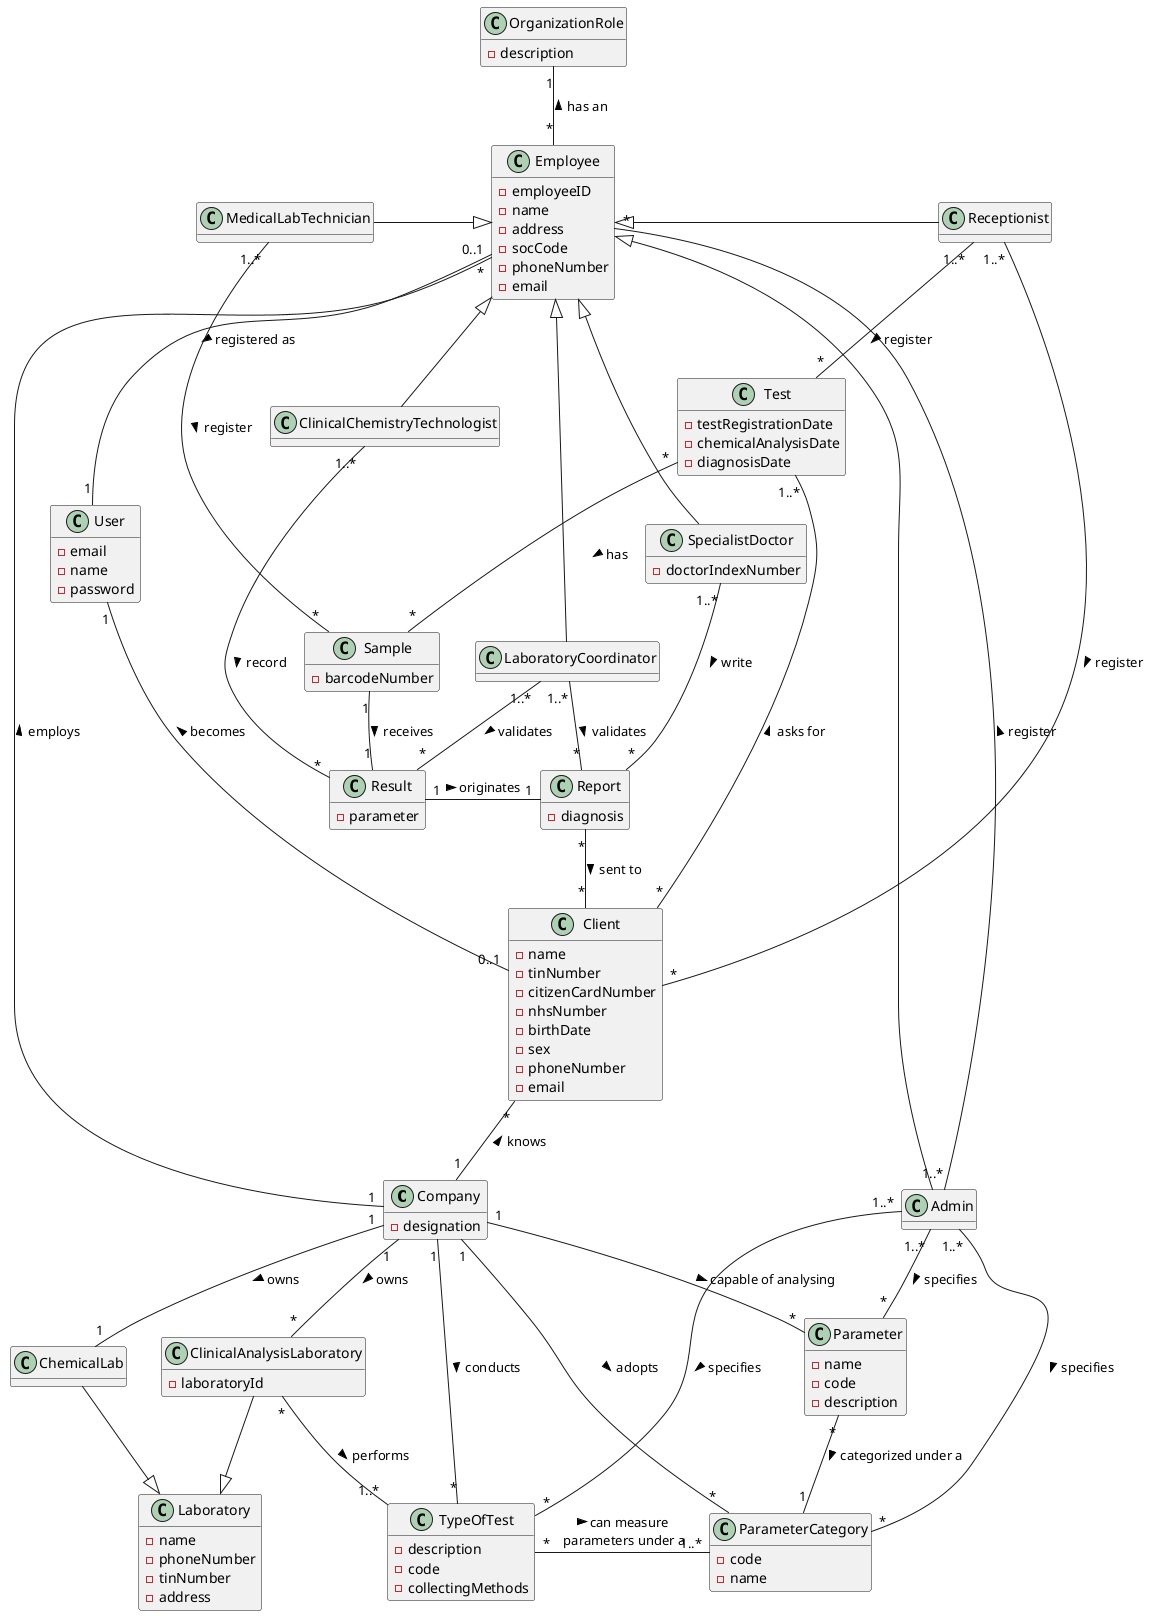 @startuml

hide methods


class Company{
 -designation
}

class Client{
 -name
 -tinNumber
 -citizenCardNumber
 -nhsNumber
 -birthDate
 -sex
 -phoneNumber
 -email
}

class Employee{
 -employeeID
 -name
 -address
 -socCode
 -phoneNumber
 -email
}

class Report{
 -diagnosis
}

class Result{
 -parameter
}

class Parameter{
 -name
 -code
 -description
}

class ParameterCategory{
 -code
 -name
}

class TypeOfTest{
 -description
 -code
 -collectingMethods
}

class Laboratory{
 -name
 -phoneNumber
 -tinNumber
 -address
}

class ClinicalAnalysisLaboratory {
 -laboratoryId
}

class SpecialistDoctor {
 -doctorIndexNumber
}

class Sample {
 -barcodeNumber
}

class Test {
 -testRegistrationDate
 -chemicalAnalysisDate
 -diagnosisDate
}

class ChemicalLab {
}

class User {
 -email
 -name
 -password
}

class OrganizationRole {
 -description
}

Company"1" -up- "*"Client : "> knows"
Company"1" -left- "*"Employee : "> employs"
Company"1" -- "1"ChemicalLab : "> owns"
Employee <|-- SpecialistDoctor
ChemicalLab --|> Laboratory
ClinicalAnalysisLaboratory -|> Laboratory
Employee"0..1" -- "1"User : "> registered as"
TypeOfTest"*" -right- "1..*"ParameterCategory : "> can measure \n parameters under a"
Parameter"*" -- "1"ParameterCategory : "> categorized under a"
Employee"*" -up- "1"OrganizationRole : "> has an"
Company"1" -- "*"ClinicalAnalysisLaboratory : "> owns"
ClinicalAnalysisLaboratory"*" -- "1..*"TypeOfTest : "> performs"
Company"1" - "*"TypeOfTest : "> conducts"
Sample"1" -- "1"Result : "> receives"
Result"1" - "1"Report : "> originates"
Report"*" -- "*"Client : "> sent to"
Client"0..1" -up- "1"User : "> becomes"
Employee <|-- Admin
Admin"1..*" -- "*"ParameterCategory : "> specifies"
Company"1" -- "*"ParameterCategory : "> adopts"
Admin"1..*" -- "*"TypeOfTest : "> specifies"
Admin"1..*" -- "*"Parameter : "> specifies"
Admin"1..*" -- "*"Employee : "> register"
Employee <|- Receptionist
Receptionist"1..*" -- "*"Test : "> register"
Receptionist"1..*" -- "*"Client : "> register"

Test"*" -- "*"Sample : "> has"

Client"*" -left- "1..*"Test : "> asks for"

Employee <|-left- MedicalLabTechnician
MedicalLabTechnician"1..*" -- "*"Sample : "> register"

Employee <|-- ClinicalChemistryTechnologist
ClinicalChemistryTechnologist"1..*" -- "*"Result : "> record"

SpecialistDoctor"1..*" -- "*"Report : "> write"
Company"1" -- "*"Parameter : "> capable of analysing"
Employee <|- LaboratoryCoordinator
LaboratoryCoordinator"1..*" -- "*"Report : "> validates"
LaboratoryCoordinator"1..*" -- "*"Result : "> validates"

@enduml